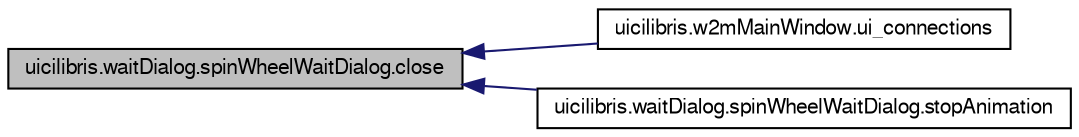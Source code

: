 digraph G
{
  edge [fontname="FreeSans",fontsize="10",labelfontname="FreeSans",labelfontsize="10"];
  node [fontname="FreeSans",fontsize="10",shape=record];
  rankdir="LR";
  Node1 [label="uicilibris.waitDialog.spinWheelWaitDialog.close",height=0.2,width=0.4,color="black", fillcolor="grey75", style="filled" fontcolor="black"];
  Node1 -> Node2 [dir="back",color="midnightblue",fontsize="10",style="solid",fontname="FreeSans"];
  Node2 [label="uicilibris.w2mMainWindow.ui_connections",height=0.2,width=0.4,color="black", fillcolor="white", style="filled",URL="$classuicilibris_1_1w2mMainWindow.html#a92db5c455a549b7a1a7dd6f0ae341611",tooltip="Connects signals with methods."];
  Node1 -> Node3 [dir="back",color="midnightblue",fontsize="10",style="solid",fontname="FreeSans"];
  Node3 [label="uicilibris.waitDialog.spinWheelWaitDialog.stopAnimation",height=0.2,width=0.4,color="black", fillcolor="white", style="filled",URL="$classuicilibris_1_1waitDialog_1_1spinWheelWaitDialog.html#a833c2817deb73f7eee7cf3a1ec836cfb",tooltip="Stops the animation and waits for a click on the close button."];
}
